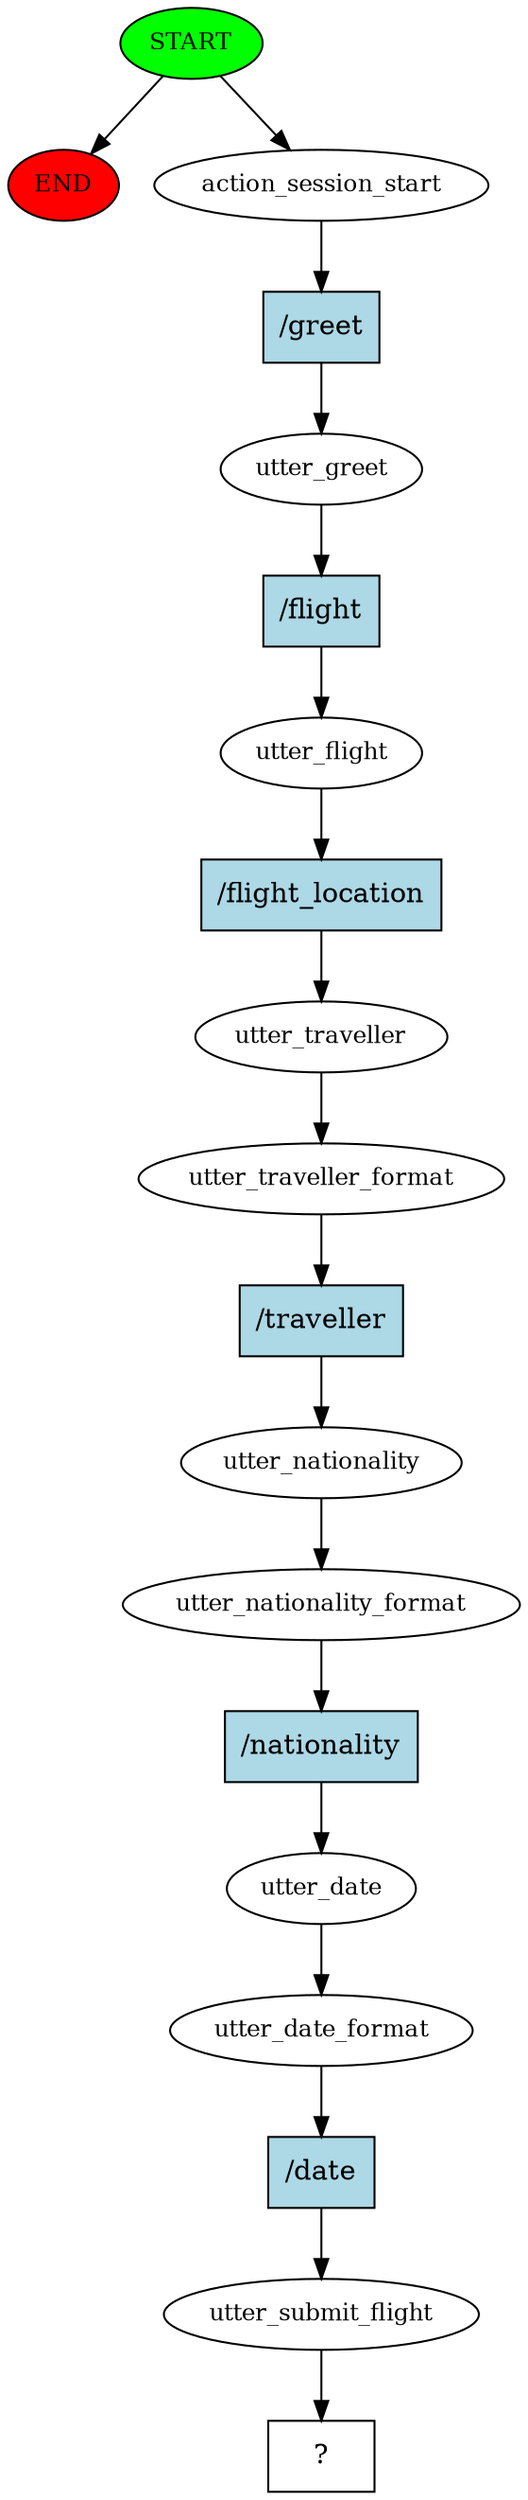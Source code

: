 digraph  {
0 [class="start active", fillcolor=green, fontsize=12, label=START, style=filled];
"-1" [class=end, fillcolor=red, fontsize=12, label=END, style=filled];
1 [class=active, fontsize=12, label=action_session_start];
2 [class=active, fontsize=12, label=utter_greet];
3 [class=active, fontsize=12, label=utter_flight];
4 [class=active, fontsize=12, label=utter_traveller];
5 [class=active, fontsize=12, label=utter_traveller_format];
6 [class=active, fontsize=12, label=utter_nationality];
7 [class=active, fontsize=12, label=utter_nationality_format];
8 [class=active, fontsize=12, label=utter_date];
9 [class=active, fontsize=12, label=utter_date_format];
10 [class=active, fontsize=12, label=utter_submit_flight];
11 [class="intent dashed active", label="  ?  ", shape=rect];
12 [class="intent active", fillcolor=lightblue, label="/greet", shape=rect, style=filled];
13 [class="intent active", fillcolor=lightblue, label="/flight", shape=rect, style=filled];
14 [class="intent active", fillcolor=lightblue, label="/flight_location", shape=rect, style=filled];
15 [class="intent active", fillcolor=lightblue, label="/traveller", shape=rect, style=filled];
16 [class="intent active", fillcolor=lightblue, label="/nationality", shape=rect, style=filled];
17 [class="intent active", fillcolor=lightblue, label="/date", shape=rect, style=filled];
0 -> "-1"  [class="", key=NONE, label=""];
0 -> 1  [class=active, key=NONE, label=""];
1 -> 12  [class=active, key=0];
2 -> 13  [class=active, key=0];
3 -> 14  [class=active, key=0];
4 -> 5  [class=active, key=NONE, label=""];
5 -> 15  [class=active, key=0];
6 -> 7  [class=active, key=NONE, label=""];
7 -> 16  [class=active, key=0];
8 -> 9  [class=active, key=NONE, label=""];
9 -> 17  [class=active, key=0];
10 -> 11  [class=active, key=NONE, label=""];
12 -> 2  [class=active, key=0];
13 -> 3  [class=active, key=0];
14 -> 4  [class=active, key=0];
15 -> 6  [class=active, key=0];
16 -> 8  [class=active, key=0];
17 -> 10  [class=active, key=0];
}
